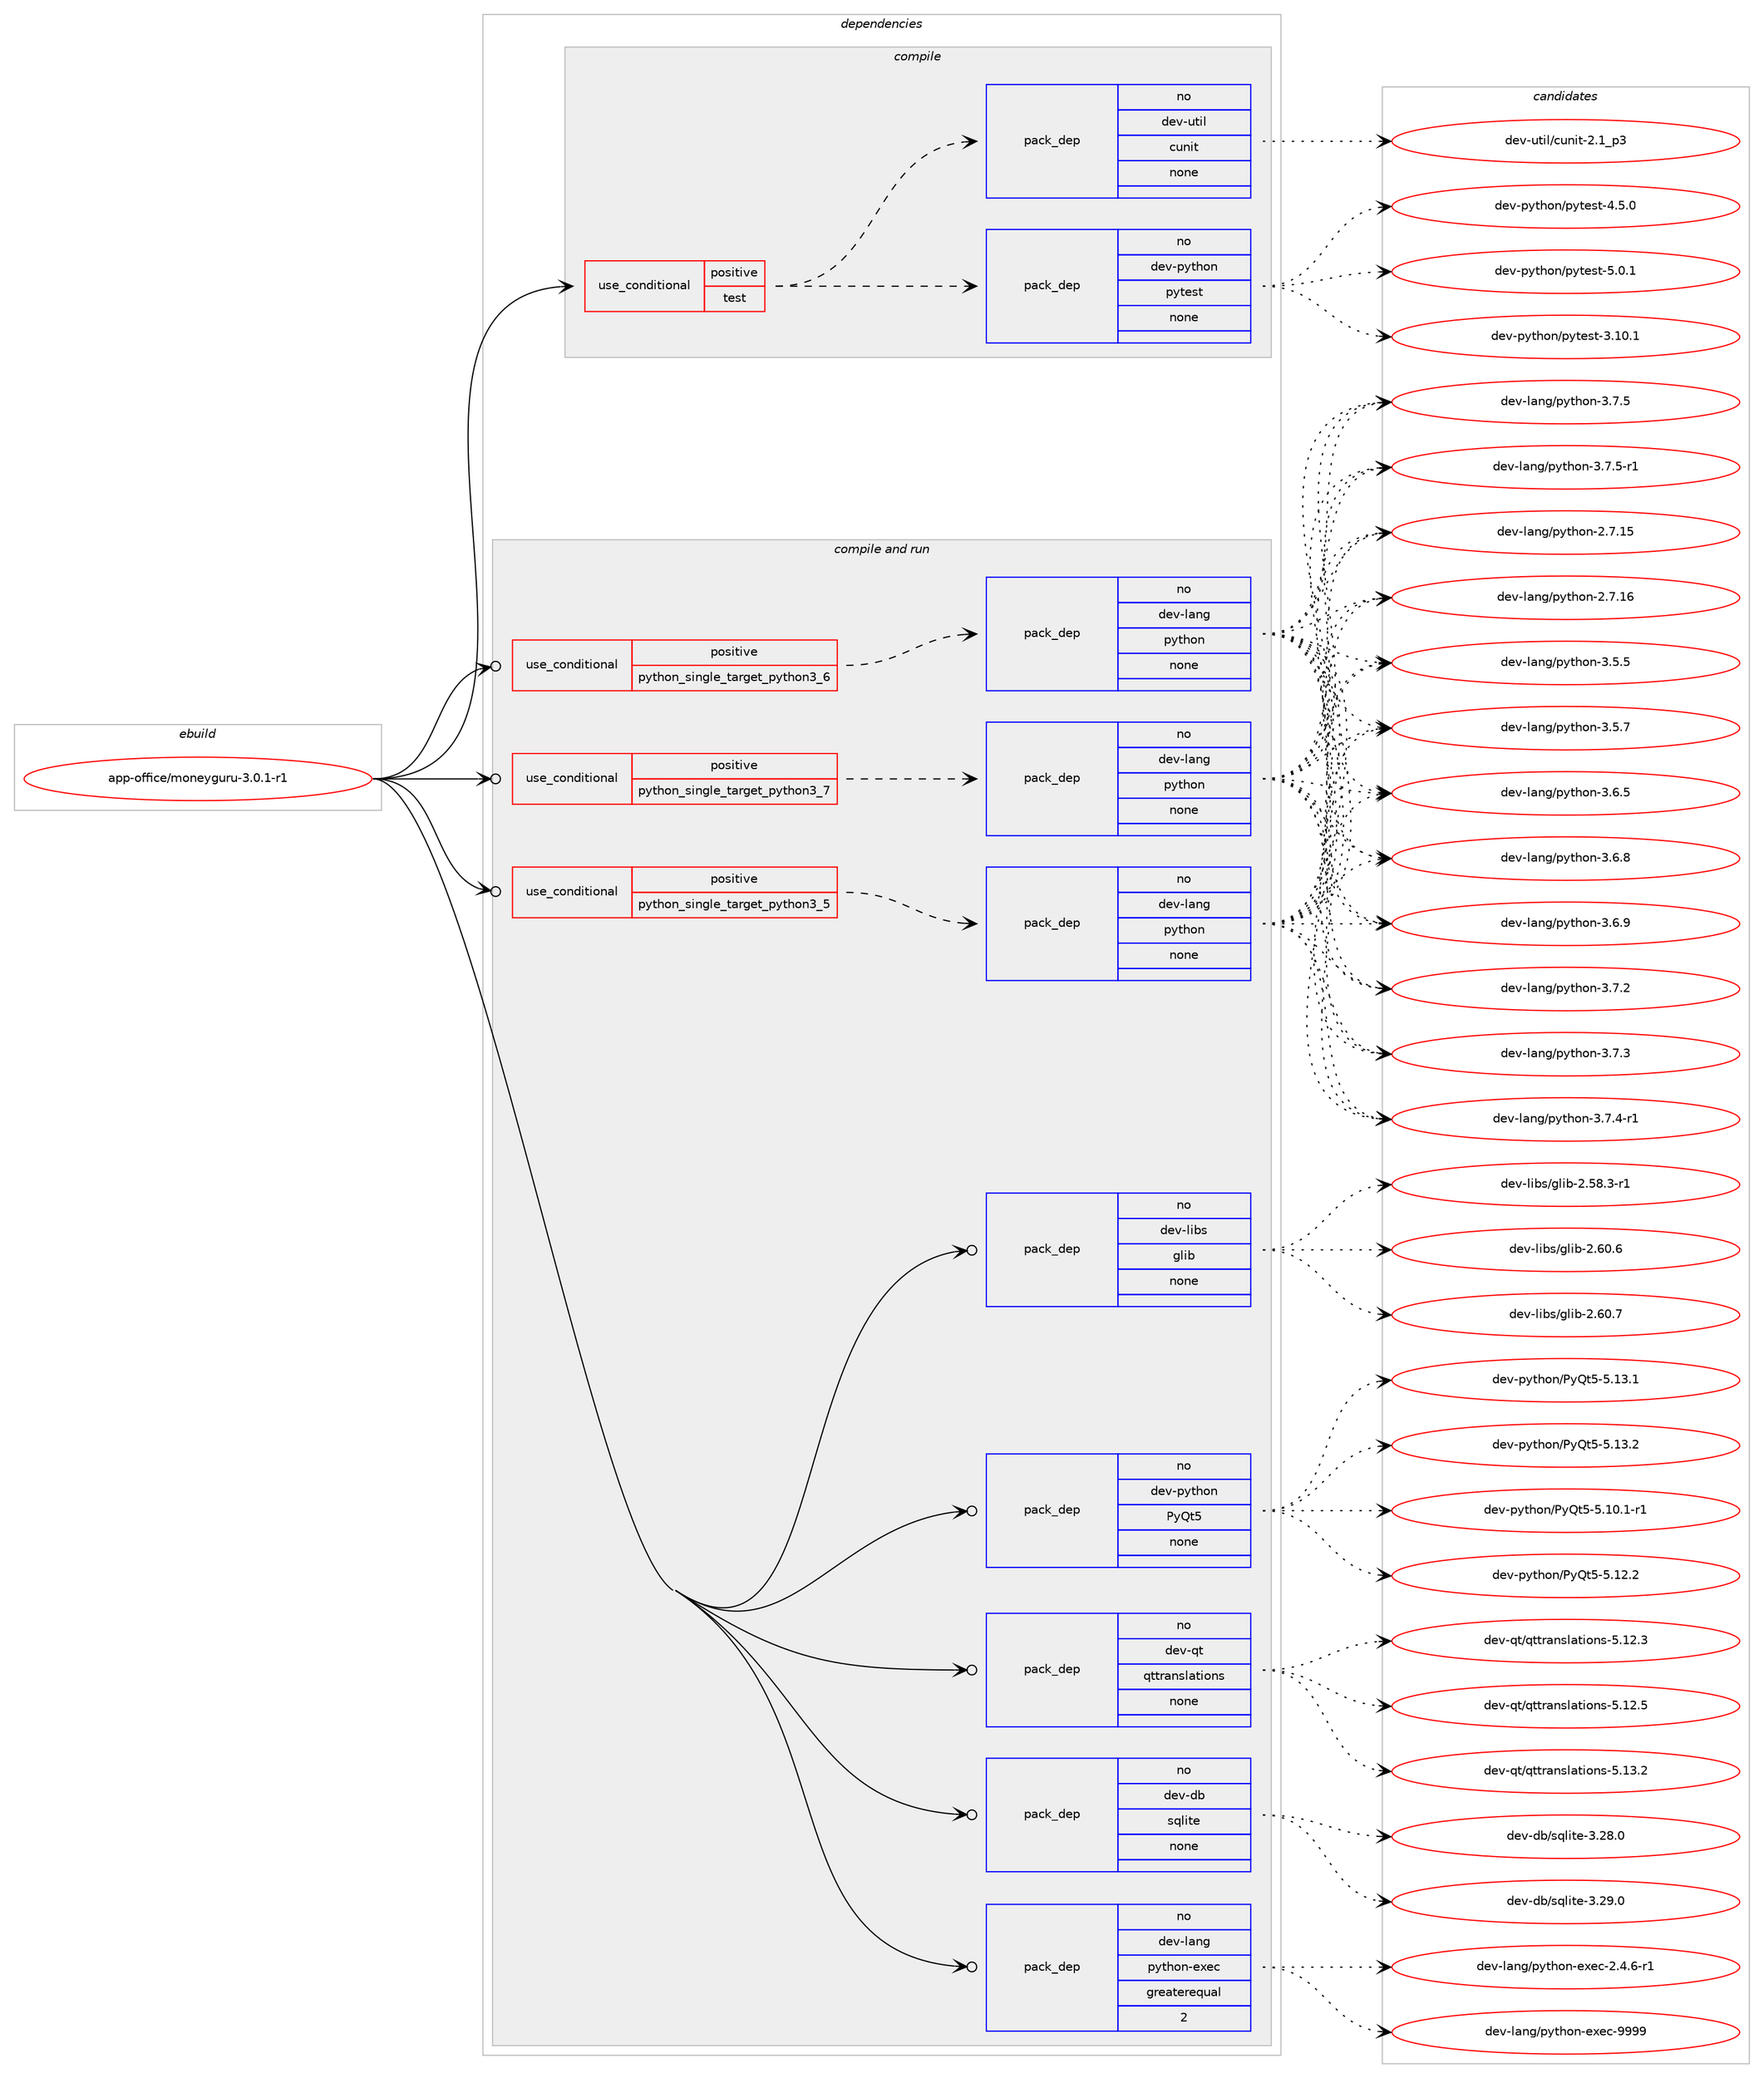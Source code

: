 digraph prolog {

# *************
# Graph options
# *************

newrank=true;
concentrate=true;
compound=true;
graph [rankdir=LR,fontname=Helvetica,fontsize=10,ranksep=1.5];#, ranksep=2.5, nodesep=0.2];
edge  [arrowhead=vee];
node  [fontname=Helvetica,fontsize=10];

# **********
# The ebuild
# **********

subgraph cluster_leftcol {
color=gray;
rank=same;
label=<<i>ebuild</i>>;
id [label="app-office/moneyguru-3.0.1-r1", color=red, width=4, href="../app-office/moneyguru-3.0.1-r1.svg"];
}

# ****************
# The dependencies
# ****************

subgraph cluster_midcol {
color=gray;
label=<<i>dependencies</i>>;
subgraph cluster_compile {
fillcolor="#eeeeee";
style=filled;
label=<<i>compile</i>>;
subgraph cond120198 {
dependency503746 [label=<<TABLE BORDER="0" CELLBORDER="1" CELLSPACING="0" CELLPADDING="4"><TR><TD ROWSPAN="3" CELLPADDING="10">use_conditional</TD></TR><TR><TD>positive</TD></TR><TR><TD>test</TD></TR></TABLE>>, shape=none, color=red];
subgraph pack374447 {
dependency503747 [label=<<TABLE BORDER="0" CELLBORDER="1" CELLSPACING="0" CELLPADDING="4" WIDTH="220"><TR><TD ROWSPAN="6" CELLPADDING="30">pack_dep</TD></TR><TR><TD WIDTH="110">no</TD></TR><TR><TD>dev-python</TD></TR><TR><TD>pytest</TD></TR><TR><TD>none</TD></TR><TR><TD></TD></TR></TABLE>>, shape=none, color=blue];
}
dependency503746:e -> dependency503747:w [weight=20,style="dashed",arrowhead="vee"];
subgraph pack374448 {
dependency503748 [label=<<TABLE BORDER="0" CELLBORDER="1" CELLSPACING="0" CELLPADDING="4" WIDTH="220"><TR><TD ROWSPAN="6" CELLPADDING="30">pack_dep</TD></TR><TR><TD WIDTH="110">no</TD></TR><TR><TD>dev-util</TD></TR><TR><TD>cunit</TD></TR><TR><TD>none</TD></TR><TR><TD></TD></TR></TABLE>>, shape=none, color=blue];
}
dependency503746:e -> dependency503748:w [weight=20,style="dashed",arrowhead="vee"];
}
id:e -> dependency503746:w [weight=20,style="solid",arrowhead="vee"];
}
subgraph cluster_compileandrun {
fillcolor="#eeeeee";
style=filled;
label=<<i>compile and run</i>>;
subgraph cond120199 {
dependency503749 [label=<<TABLE BORDER="0" CELLBORDER="1" CELLSPACING="0" CELLPADDING="4"><TR><TD ROWSPAN="3" CELLPADDING="10">use_conditional</TD></TR><TR><TD>positive</TD></TR><TR><TD>python_single_target_python3_5</TD></TR></TABLE>>, shape=none, color=red];
subgraph pack374449 {
dependency503750 [label=<<TABLE BORDER="0" CELLBORDER="1" CELLSPACING="0" CELLPADDING="4" WIDTH="220"><TR><TD ROWSPAN="6" CELLPADDING="30">pack_dep</TD></TR><TR><TD WIDTH="110">no</TD></TR><TR><TD>dev-lang</TD></TR><TR><TD>python</TD></TR><TR><TD>none</TD></TR><TR><TD></TD></TR></TABLE>>, shape=none, color=blue];
}
dependency503749:e -> dependency503750:w [weight=20,style="dashed",arrowhead="vee"];
}
id:e -> dependency503749:w [weight=20,style="solid",arrowhead="odotvee"];
subgraph cond120200 {
dependency503751 [label=<<TABLE BORDER="0" CELLBORDER="1" CELLSPACING="0" CELLPADDING="4"><TR><TD ROWSPAN="3" CELLPADDING="10">use_conditional</TD></TR><TR><TD>positive</TD></TR><TR><TD>python_single_target_python3_6</TD></TR></TABLE>>, shape=none, color=red];
subgraph pack374450 {
dependency503752 [label=<<TABLE BORDER="0" CELLBORDER="1" CELLSPACING="0" CELLPADDING="4" WIDTH="220"><TR><TD ROWSPAN="6" CELLPADDING="30">pack_dep</TD></TR><TR><TD WIDTH="110">no</TD></TR><TR><TD>dev-lang</TD></TR><TR><TD>python</TD></TR><TR><TD>none</TD></TR><TR><TD></TD></TR></TABLE>>, shape=none, color=blue];
}
dependency503751:e -> dependency503752:w [weight=20,style="dashed",arrowhead="vee"];
}
id:e -> dependency503751:w [weight=20,style="solid",arrowhead="odotvee"];
subgraph cond120201 {
dependency503753 [label=<<TABLE BORDER="0" CELLBORDER="1" CELLSPACING="0" CELLPADDING="4"><TR><TD ROWSPAN="3" CELLPADDING="10">use_conditional</TD></TR><TR><TD>positive</TD></TR><TR><TD>python_single_target_python3_7</TD></TR></TABLE>>, shape=none, color=red];
subgraph pack374451 {
dependency503754 [label=<<TABLE BORDER="0" CELLBORDER="1" CELLSPACING="0" CELLPADDING="4" WIDTH="220"><TR><TD ROWSPAN="6" CELLPADDING="30">pack_dep</TD></TR><TR><TD WIDTH="110">no</TD></TR><TR><TD>dev-lang</TD></TR><TR><TD>python</TD></TR><TR><TD>none</TD></TR><TR><TD></TD></TR></TABLE>>, shape=none, color=blue];
}
dependency503753:e -> dependency503754:w [weight=20,style="dashed",arrowhead="vee"];
}
id:e -> dependency503753:w [weight=20,style="solid",arrowhead="odotvee"];
subgraph pack374452 {
dependency503755 [label=<<TABLE BORDER="0" CELLBORDER="1" CELLSPACING="0" CELLPADDING="4" WIDTH="220"><TR><TD ROWSPAN="6" CELLPADDING="30">pack_dep</TD></TR><TR><TD WIDTH="110">no</TD></TR><TR><TD>dev-db</TD></TR><TR><TD>sqlite</TD></TR><TR><TD>none</TD></TR><TR><TD></TD></TR></TABLE>>, shape=none, color=blue];
}
id:e -> dependency503755:w [weight=20,style="solid",arrowhead="odotvee"];
subgraph pack374453 {
dependency503756 [label=<<TABLE BORDER="0" CELLBORDER="1" CELLSPACING="0" CELLPADDING="4" WIDTH="220"><TR><TD ROWSPAN="6" CELLPADDING="30">pack_dep</TD></TR><TR><TD WIDTH="110">no</TD></TR><TR><TD>dev-lang</TD></TR><TR><TD>python-exec</TD></TR><TR><TD>greaterequal</TD></TR><TR><TD>2</TD></TR></TABLE>>, shape=none, color=blue];
}
id:e -> dependency503756:w [weight=20,style="solid",arrowhead="odotvee"];
subgraph pack374454 {
dependency503757 [label=<<TABLE BORDER="0" CELLBORDER="1" CELLSPACING="0" CELLPADDING="4" WIDTH="220"><TR><TD ROWSPAN="6" CELLPADDING="30">pack_dep</TD></TR><TR><TD WIDTH="110">no</TD></TR><TR><TD>dev-libs</TD></TR><TR><TD>glib</TD></TR><TR><TD>none</TD></TR><TR><TD></TD></TR></TABLE>>, shape=none, color=blue];
}
id:e -> dependency503757:w [weight=20,style="solid",arrowhead="odotvee"];
subgraph pack374455 {
dependency503758 [label=<<TABLE BORDER="0" CELLBORDER="1" CELLSPACING="0" CELLPADDING="4" WIDTH="220"><TR><TD ROWSPAN="6" CELLPADDING="30">pack_dep</TD></TR><TR><TD WIDTH="110">no</TD></TR><TR><TD>dev-python</TD></TR><TR><TD>PyQt5</TD></TR><TR><TD>none</TD></TR><TR><TD></TD></TR></TABLE>>, shape=none, color=blue];
}
id:e -> dependency503758:w [weight=20,style="solid",arrowhead="odotvee"];
subgraph pack374456 {
dependency503759 [label=<<TABLE BORDER="0" CELLBORDER="1" CELLSPACING="0" CELLPADDING="4" WIDTH="220"><TR><TD ROWSPAN="6" CELLPADDING="30">pack_dep</TD></TR><TR><TD WIDTH="110">no</TD></TR><TR><TD>dev-qt</TD></TR><TR><TD>qttranslations</TD></TR><TR><TD>none</TD></TR><TR><TD></TD></TR></TABLE>>, shape=none, color=blue];
}
id:e -> dependency503759:w [weight=20,style="solid",arrowhead="odotvee"];
}
subgraph cluster_run {
fillcolor="#eeeeee";
style=filled;
label=<<i>run</i>>;
}
}

# **************
# The candidates
# **************

subgraph cluster_choices {
rank=same;
color=gray;
label=<<i>candidates</i>>;

subgraph choice374447 {
color=black;
nodesep=1;
choice100101118451121211161041111104711212111610111511645514649484649 [label="dev-python/pytest-3.10.1", color=red, width=4,href="../dev-python/pytest-3.10.1.svg"];
choice1001011184511212111610411111047112121116101115116455246534648 [label="dev-python/pytest-4.5.0", color=red, width=4,href="../dev-python/pytest-4.5.0.svg"];
choice1001011184511212111610411111047112121116101115116455346484649 [label="dev-python/pytest-5.0.1", color=red, width=4,href="../dev-python/pytest-5.0.1.svg"];
dependency503747:e -> choice100101118451121211161041111104711212111610111511645514649484649:w [style=dotted,weight="100"];
dependency503747:e -> choice1001011184511212111610411111047112121116101115116455246534648:w [style=dotted,weight="100"];
dependency503747:e -> choice1001011184511212111610411111047112121116101115116455346484649:w [style=dotted,weight="100"];
}
subgraph choice374448 {
color=black;
nodesep=1;
choice100101118451171161051084799117110105116455046499511251 [label="dev-util/cunit-2.1_p3", color=red, width=4,href="../dev-util/cunit-2.1_p3.svg"];
dependency503748:e -> choice100101118451171161051084799117110105116455046499511251:w [style=dotted,weight="100"];
}
subgraph choice374449 {
color=black;
nodesep=1;
choice10010111845108971101034711212111610411111045504655464953 [label="dev-lang/python-2.7.15", color=red, width=4,href="../dev-lang/python-2.7.15.svg"];
choice10010111845108971101034711212111610411111045504655464954 [label="dev-lang/python-2.7.16", color=red, width=4,href="../dev-lang/python-2.7.16.svg"];
choice100101118451089711010347112121116104111110455146534653 [label="dev-lang/python-3.5.5", color=red, width=4,href="../dev-lang/python-3.5.5.svg"];
choice100101118451089711010347112121116104111110455146534655 [label="dev-lang/python-3.5.7", color=red, width=4,href="../dev-lang/python-3.5.7.svg"];
choice100101118451089711010347112121116104111110455146544653 [label="dev-lang/python-3.6.5", color=red, width=4,href="../dev-lang/python-3.6.5.svg"];
choice100101118451089711010347112121116104111110455146544656 [label="dev-lang/python-3.6.8", color=red, width=4,href="../dev-lang/python-3.6.8.svg"];
choice100101118451089711010347112121116104111110455146544657 [label="dev-lang/python-3.6.9", color=red, width=4,href="../dev-lang/python-3.6.9.svg"];
choice100101118451089711010347112121116104111110455146554650 [label="dev-lang/python-3.7.2", color=red, width=4,href="../dev-lang/python-3.7.2.svg"];
choice100101118451089711010347112121116104111110455146554651 [label="dev-lang/python-3.7.3", color=red, width=4,href="../dev-lang/python-3.7.3.svg"];
choice1001011184510897110103471121211161041111104551465546524511449 [label="dev-lang/python-3.7.4-r1", color=red, width=4,href="../dev-lang/python-3.7.4-r1.svg"];
choice100101118451089711010347112121116104111110455146554653 [label="dev-lang/python-3.7.5", color=red, width=4,href="../dev-lang/python-3.7.5.svg"];
choice1001011184510897110103471121211161041111104551465546534511449 [label="dev-lang/python-3.7.5-r1", color=red, width=4,href="../dev-lang/python-3.7.5-r1.svg"];
dependency503750:e -> choice10010111845108971101034711212111610411111045504655464953:w [style=dotted,weight="100"];
dependency503750:e -> choice10010111845108971101034711212111610411111045504655464954:w [style=dotted,weight="100"];
dependency503750:e -> choice100101118451089711010347112121116104111110455146534653:w [style=dotted,weight="100"];
dependency503750:e -> choice100101118451089711010347112121116104111110455146534655:w [style=dotted,weight="100"];
dependency503750:e -> choice100101118451089711010347112121116104111110455146544653:w [style=dotted,weight="100"];
dependency503750:e -> choice100101118451089711010347112121116104111110455146544656:w [style=dotted,weight="100"];
dependency503750:e -> choice100101118451089711010347112121116104111110455146544657:w [style=dotted,weight="100"];
dependency503750:e -> choice100101118451089711010347112121116104111110455146554650:w [style=dotted,weight="100"];
dependency503750:e -> choice100101118451089711010347112121116104111110455146554651:w [style=dotted,weight="100"];
dependency503750:e -> choice1001011184510897110103471121211161041111104551465546524511449:w [style=dotted,weight="100"];
dependency503750:e -> choice100101118451089711010347112121116104111110455146554653:w [style=dotted,weight="100"];
dependency503750:e -> choice1001011184510897110103471121211161041111104551465546534511449:w [style=dotted,weight="100"];
}
subgraph choice374450 {
color=black;
nodesep=1;
choice10010111845108971101034711212111610411111045504655464953 [label="dev-lang/python-2.7.15", color=red, width=4,href="../dev-lang/python-2.7.15.svg"];
choice10010111845108971101034711212111610411111045504655464954 [label="dev-lang/python-2.7.16", color=red, width=4,href="../dev-lang/python-2.7.16.svg"];
choice100101118451089711010347112121116104111110455146534653 [label="dev-lang/python-3.5.5", color=red, width=4,href="../dev-lang/python-3.5.5.svg"];
choice100101118451089711010347112121116104111110455146534655 [label="dev-lang/python-3.5.7", color=red, width=4,href="../dev-lang/python-3.5.7.svg"];
choice100101118451089711010347112121116104111110455146544653 [label="dev-lang/python-3.6.5", color=red, width=4,href="../dev-lang/python-3.6.5.svg"];
choice100101118451089711010347112121116104111110455146544656 [label="dev-lang/python-3.6.8", color=red, width=4,href="../dev-lang/python-3.6.8.svg"];
choice100101118451089711010347112121116104111110455146544657 [label="dev-lang/python-3.6.9", color=red, width=4,href="../dev-lang/python-3.6.9.svg"];
choice100101118451089711010347112121116104111110455146554650 [label="dev-lang/python-3.7.2", color=red, width=4,href="../dev-lang/python-3.7.2.svg"];
choice100101118451089711010347112121116104111110455146554651 [label="dev-lang/python-3.7.3", color=red, width=4,href="../dev-lang/python-3.7.3.svg"];
choice1001011184510897110103471121211161041111104551465546524511449 [label="dev-lang/python-3.7.4-r1", color=red, width=4,href="../dev-lang/python-3.7.4-r1.svg"];
choice100101118451089711010347112121116104111110455146554653 [label="dev-lang/python-3.7.5", color=red, width=4,href="../dev-lang/python-3.7.5.svg"];
choice1001011184510897110103471121211161041111104551465546534511449 [label="dev-lang/python-3.7.5-r1", color=red, width=4,href="../dev-lang/python-3.7.5-r1.svg"];
dependency503752:e -> choice10010111845108971101034711212111610411111045504655464953:w [style=dotted,weight="100"];
dependency503752:e -> choice10010111845108971101034711212111610411111045504655464954:w [style=dotted,weight="100"];
dependency503752:e -> choice100101118451089711010347112121116104111110455146534653:w [style=dotted,weight="100"];
dependency503752:e -> choice100101118451089711010347112121116104111110455146534655:w [style=dotted,weight="100"];
dependency503752:e -> choice100101118451089711010347112121116104111110455146544653:w [style=dotted,weight="100"];
dependency503752:e -> choice100101118451089711010347112121116104111110455146544656:w [style=dotted,weight="100"];
dependency503752:e -> choice100101118451089711010347112121116104111110455146544657:w [style=dotted,weight="100"];
dependency503752:e -> choice100101118451089711010347112121116104111110455146554650:w [style=dotted,weight="100"];
dependency503752:e -> choice100101118451089711010347112121116104111110455146554651:w [style=dotted,weight="100"];
dependency503752:e -> choice1001011184510897110103471121211161041111104551465546524511449:w [style=dotted,weight="100"];
dependency503752:e -> choice100101118451089711010347112121116104111110455146554653:w [style=dotted,weight="100"];
dependency503752:e -> choice1001011184510897110103471121211161041111104551465546534511449:w [style=dotted,weight="100"];
}
subgraph choice374451 {
color=black;
nodesep=1;
choice10010111845108971101034711212111610411111045504655464953 [label="dev-lang/python-2.7.15", color=red, width=4,href="../dev-lang/python-2.7.15.svg"];
choice10010111845108971101034711212111610411111045504655464954 [label="dev-lang/python-2.7.16", color=red, width=4,href="../dev-lang/python-2.7.16.svg"];
choice100101118451089711010347112121116104111110455146534653 [label="dev-lang/python-3.5.5", color=red, width=4,href="../dev-lang/python-3.5.5.svg"];
choice100101118451089711010347112121116104111110455146534655 [label="dev-lang/python-3.5.7", color=red, width=4,href="../dev-lang/python-3.5.7.svg"];
choice100101118451089711010347112121116104111110455146544653 [label="dev-lang/python-3.6.5", color=red, width=4,href="../dev-lang/python-3.6.5.svg"];
choice100101118451089711010347112121116104111110455146544656 [label="dev-lang/python-3.6.8", color=red, width=4,href="../dev-lang/python-3.6.8.svg"];
choice100101118451089711010347112121116104111110455146544657 [label="dev-lang/python-3.6.9", color=red, width=4,href="../dev-lang/python-3.6.9.svg"];
choice100101118451089711010347112121116104111110455146554650 [label="dev-lang/python-3.7.2", color=red, width=4,href="../dev-lang/python-3.7.2.svg"];
choice100101118451089711010347112121116104111110455146554651 [label="dev-lang/python-3.7.3", color=red, width=4,href="../dev-lang/python-3.7.3.svg"];
choice1001011184510897110103471121211161041111104551465546524511449 [label="dev-lang/python-3.7.4-r1", color=red, width=4,href="../dev-lang/python-3.7.4-r1.svg"];
choice100101118451089711010347112121116104111110455146554653 [label="dev-lang/python-3.7.5", color=red, width=4,href="../dev-lang/python-3.7.5.svg"];
choice1001011184510897110103471121211161041111104551465546534511449 [label="dev-lang/python-3.7.5-r1", color=red, width=4,href="../dev-lang/python-3.7.5-r1.svg"];
dependency503754:e -> choice10010111845108971101034711212111610411111045504655464953:w [style=dotted,weight="100"];
dependency503754:e -> choice10010111845108971101034711212111610411111045504655464954:w [style=dotted,weight="100"];
dependency503754:e -> choice100101118451089711010347112121116104111110455146534653:w [style=dotted,weight="100"];
dependency503754:e -> choice100101118451089711010347112121116104111110455146534655:w [style=dotted,weight="100"];
dependency503754:e -> choice100101118451089711010347112121116104111110455146544653:w [style=dotted,weight="100"];
dependency503754:e -> choice100101118451089711010347112121116104111110455146544656:w [style=dotted,weight="100"];
dependency503754:e -> choice100101118451089711010347112121116104111110455146544657:w [style=dotted,weight="100"];
dependency503754:e -> choice100101118451089711010347112121116104111110455146554650:w [style=dotted,weight="100"];
dependency503754:e -> choice100101118451089711010347112121116104111110455146554651:w [style=dotted,weight="100"];
dependency503754:e -> choice1001011184510897110103471121211161041111104551465546524511449:w [style=dotted,weight="100"];
dependency503754:e -> choice100101118451089711010347112121116104111110455146554653:w [style=dotted,weight="100"];
dependency503754:e -> choice1001011184510897110103471121211161041111104551465546534511449:w [style=dotted,weight="100"];
}
subgraph choice374452 {
color=black;
nodesep=1;
choice10010111845100984711511310810511610145514650564648 [label="dev-db/sqlite-3.28.0", color=red, width=4,href="../dev-db/sqlite-3.28.0.svg"];
choice10010111845100984711511310810511610145514650574648 [label="dev-db/sqlite-3.29.0", color=red, width=4,href="../dev-db/sqlite-3.29.0.svg"];
dependency503755:e -> choice10010111845100984711511310810511610145514650564648:w [style=dotted,weight="100"];
dependency503755:e -> choice10010111845100984711511310810511610145514650574648:w [style=dotted,weight="100"];
}
subgraph choice374453 {
color=black;
nodesep=1;
choice10010111845108971101034711212111610411111045101120101994550465246544511449 [label="dev-lang/python-exec-2.4.6-r1", color=red, width=4,href="../dev-lang/python-exec-2.4.6-r1.svg"];
choice10010111845108971101034711212111610411111045101120101994557575757 [label="dev-lang/python-exec-9999", color=red, width=4,href="../dev-lang/python-exec-9999.svg"];
dependency503756:e -> choice10010111845108971101034711212111610411111045101120101994550465246544511449:w [style=dotted,weight="100"];
dependency503756:e -> choice10010111845108971101034711212111610411111045101120101994557575757:w [style=dotted,weight="100"];
}
subgraph choice374454 {
color=black;
nodesep=1;
choice10010111845108105981154710310810598455046535646514511449 [label="dev-libs/glib-2.58.3-r1", color=red, width=4,href="../dev-libs/glib-2.58.3-r1.svg"];
choice1001011184510810598115471031081059845504654484654 [label="dev-libs/glib-2.60.6", color=red, width=4,href="../dev-libs/glib-2.60.6.svg"];
choice1001011184510810598115471031081059845504654484655 [label="dev-libs/glib-2.60.7", color=red, width=4,href="../dev-libs/glib-2.60.7.svg"];
dependency503757:e -> choice10010111845108105981154710310810598455046535646514511449:w [style=dotted,weight="100"];
dependency503757:e -> choice1001011184510810598115471031081059845504654484654:w [style=dotted,weight="100"];
dependency503757:e -> choice1001011184510810598115471031081059845504654484655:w [style=dotted,weight="100"];
}
subgraph choice374455 {
color=black;
nodesep=1;
choice1001011184511212111610411111047801218111653455346494846494511449 [label="dev-python/PyQt5-5.10.1-r1", color=red, width=4,href="../dev-python/PyQt5-5.10.1-r1.svg"];
choice100101118451121211161041111104780121811165345534649504650 [label="dev-python/PyQt5-5.12.2", color=red, width=4,href="../dev-python/PyQt5-5.12.2.svg"];
choice100101118451121211161041111104780121811165345534649514649 [label="dev-python/PyQt5-5.13.1", color=red, width=4,href="../dev-python/PyQt5-5.13.1.svg"];
choice100101118451121211161041111104780121811165345534649514650 [label="dev-python/PyQt5-5.13.2", color=red, width=4,href="../dev-python/PyQt5-5.13.2.svg"];
dependency503758:e -> choice1001011184511212111610411111047801218111653455346494846494511449:w [style=dotted,weight="100"];
dependency503758:e -> choice100101118451121211161041111104780121811165345534649504650:w [style=dotted,weight="100"];
dependency503758:e -> choice100101118451121211161041111104780121811165345534649514649:w [style=dotted,weight="100"];
dependency503758:e -> choice100101118451121211161041111104780121811165345534649514650:w [style=dotted,weight="100"];
}
subgraph choice374456 {
color=black;
nodesep=1;
choice1001011184511311647113116116114971101151089711610511111011545534649504651 [label="dev-qt/qttranslations-5.12.3", color=red, width=4,href="../dev-qt/qttranslations-5.12.3.svg"];
choice1001011184511311647113116116114971101151089711610511111011545534649504653 [label="dev-qt/qttranslations-5.12.5", color=red, width=4,href="../dev-qt/qttranslations-5.12.5.svg"];
choice1001011184511311647113116116114971101151089711610511111011545534649514650 [label="dev-qt/qttranslations-5.13.2", color=red, width=4,href="../dev-qt/qttranslations-5.13.2.svg"];
dependency503759:e -> choice1001011184511311647113116116114971101151089711610511111011545534649504651:w [style=dotted,weight="100"];
dependency503759:e -> choice1001011184511311647113116116114971101151089711610511111011545534649504653:w [style=dotted,weight="100"];
dependency503759:e -> choice1001011184511311647113116116114971101151089711610511111011545534649514650:w [style=dotted,weight="100"];
}
}

}
